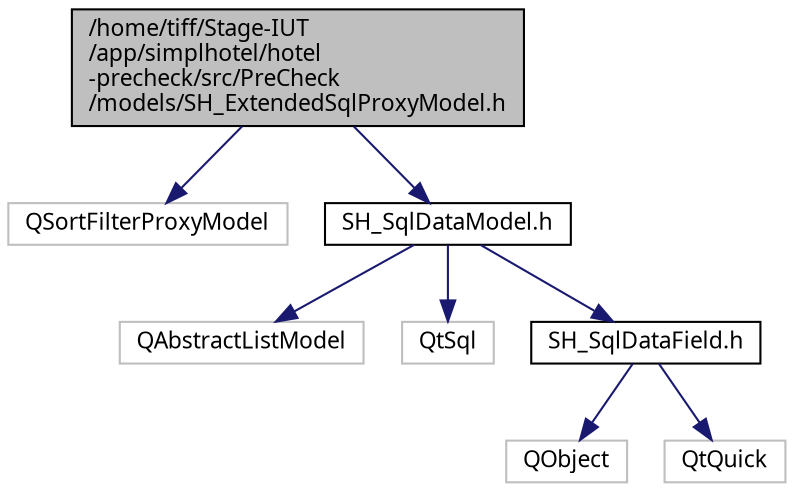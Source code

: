 digraph "/home/tiff/Stage-IUT/app/simplhotel/hotel-precheck/src/PreCheck/models/SH_ExtendedSqlProxyModel.h"
{
 // INTERACTIVE_SVG=YES
  bgcolor="transparent";
  edge [fontname="Verdana",fontsize="11",labelfontname="Verdana",labelfontsize="11"];
  node [fontname="Verdana",fontsize="11",shape=record];
  Node1 [label="/home/tiff/Stage-IUT\l/app/simplhotel/hotel\l-precheck/src/PreCheck\l/models/SH_ExtendedSqlProxyModel.h",height=0.2,width=0.4,color="black", fillcolor="grey75", style="filled" fontcolor="black"];
  Node1 -> Node2 [color="midnightblue",fontsize="11",style="solid"];
  Node2 [label="QSortFilterProxyModel",height=0.2,width=0.4,color="grey75"];
  Node1 -> Node3 [color="midnightblue",fontsize="11",style="solid"];
  Node3 [label="SH_SqlDataModel.h",height=0.2,width=0.4,color="black",URL="$SH__SqlDataModel_8h.html"];
  Node3 -> Node4 [color="midnightblue",fontsize="11",style="solid"];
  Node4 [label="QAbstractListModel",height=0.2,width=0.4,color="grey75"];
  Node3 -> Node5 [color="midnightblue",fontsize="11",style="solid"];
  Node5 [label="QtSql",height=0.2,width=0.4,color="grey75"];
  Node3 -> Node6 [color="midnightblue",fontsize="11",style="solid"];
  Node6 [label="SH_SqlDataField.h",height=0.2,width=0.4,color="black",URL="$SH__SqlDataField_8h.html"];
  Node6 -> Node7 [color="midnightblue",fontsize="11",style="solid"];
  Node7 [label="QObject",height=0.2,width=0.4,color="grey75"];
  Node6 -> Node8 [color="midnightblue",fontsize="11",style="solid"];
  Node8 [label="QtQuick",height=0.2,width=0.4,color="grey75"];
}
